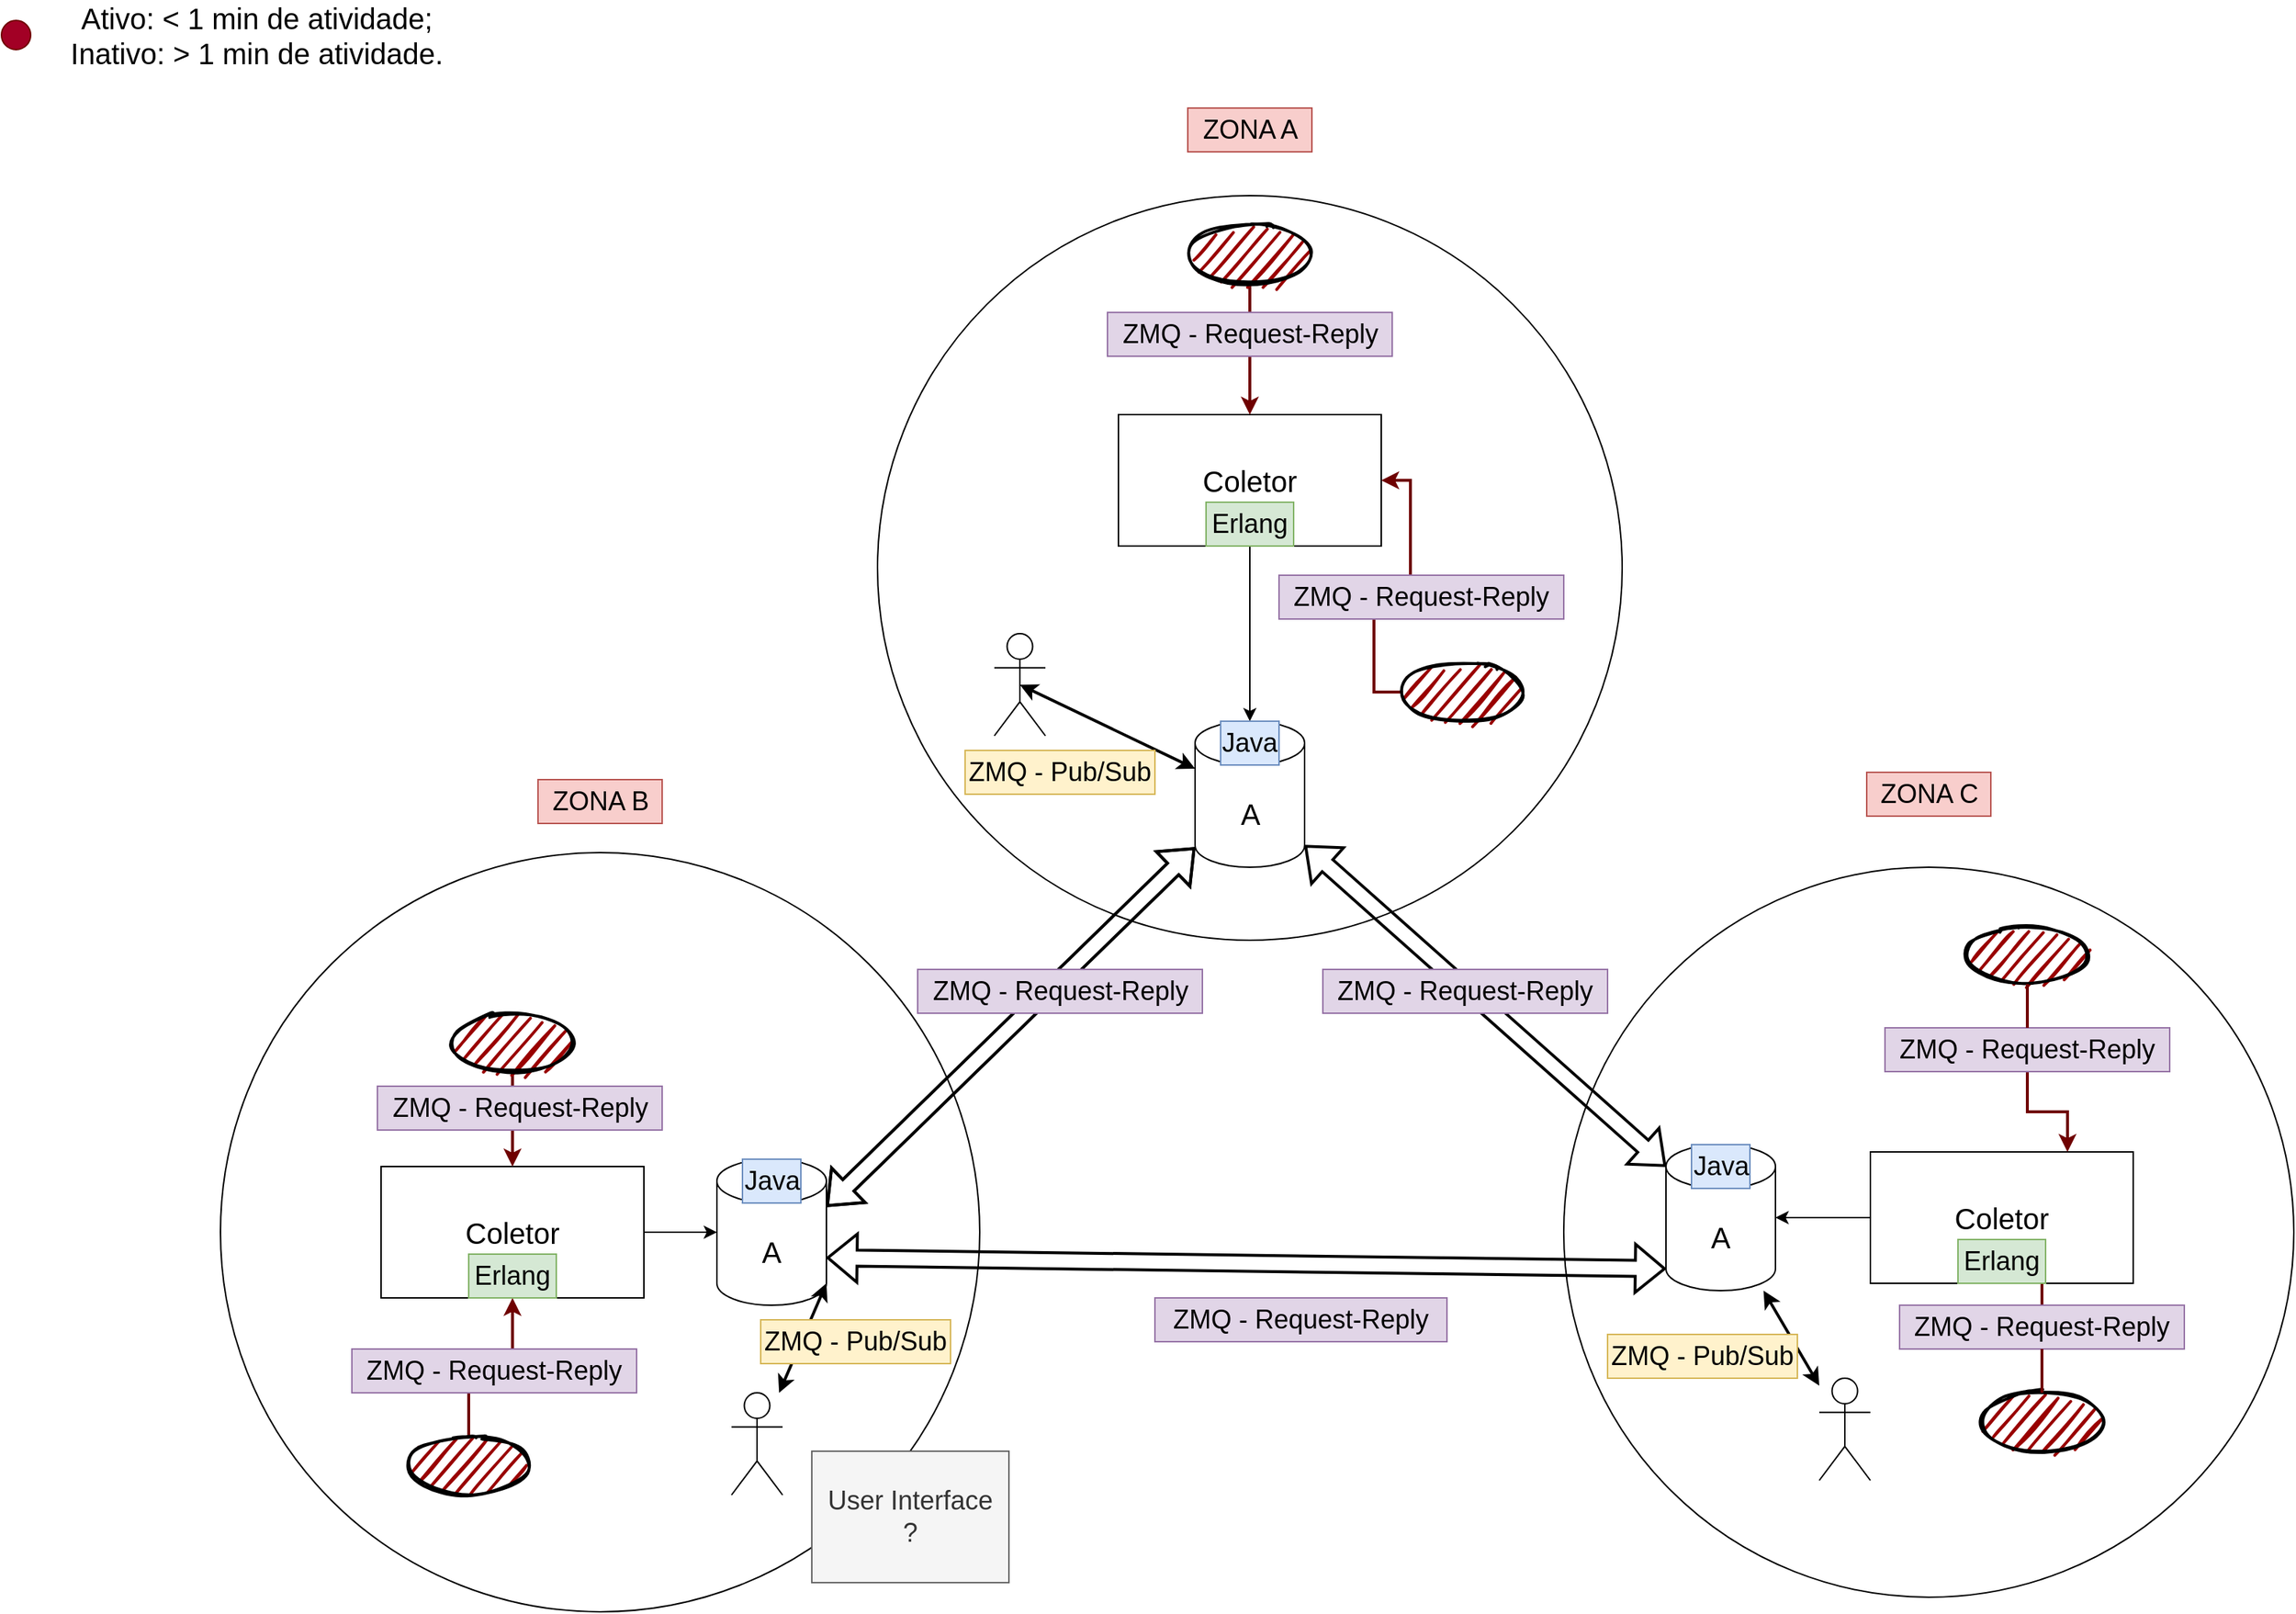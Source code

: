 <mxfile version="15.5.6" type="device"><diagram id="vHoxuiM1EYQ8TxPqsNjq" name="Page-1"><mxGraphModel dx="3177" dy="2230" grid="1" gridSize="10" guides="1" tooltips="1" connect="1" arrows="1" fold="1" page="0" pageScale="1" pageWidth="827" pageHeight="1169" math="0" shadow="0"><root><mxCell id="0"/><mxCell id="1" parent="0"/><mxCell id="LjaF-xkqJ1CBnMHrHshN-6" value="" style="ellipse;whiteSpace=wrap;html=1;aspect=fixed;" parent="1" vertex="1"><mxGeometry x="-800" y="-930" width="510" height="510" as="geometry"/></mxCell><mxCell id="LjaF-xkqJ1CBnMHrHshN-7" value="" style="ellipse;whiteSpace=wrap;html=1;aspect=fixed;" parent="1" vertex="1"><mxGeometry x="-330" y="-470" width="500" height="500" as="geometry"/></mxCell><mxCell id="LjaF-xkqJ1CBnMHrHshN-8" value="" style="ellipse;whiteSpace=wrap;html=1;aspect=fixed;" parent="1" vertex="1"><mxGeometry x="-1250" y="-480" width="520" height="520" as="geometry"/></mxCell><mxCell id="LjaF-xkqJ1CBnMHrHshN-15" style="edgeStyle=orthogonalEdgeStyle;rounded=0;orthogonalLoop=1;jettySize=auto;html=1;fontSize=20;" parent="1" source="LjaF-xkqJ1CBnMHrHshN-9" target="LjaF-xkqJ1CBnMHrHshN-10" edge="1"><mxGeometry relative="1" as="geometry"/></mxCell><mxCell id="LjaF-xkqJ1CBnMHrHshN-9" value="&lt;font style=&quot;font-size: 20px&quot;&gt;Coletor&lt;/font&gt;" style="rounded=0;whiteSpace=wrap;html=1;" parent="1" vertex="1"><mxGeometry x="-1140" y="-265" width="180" height="90" as="geometry"/></mxCell><mxCell id="LjaF-xkqJ1CBnMHrHshN-10" value="&lt;font style=&quot;font-size: 20px&quot;&gt;A&lt;/font&gt;" style="shape=cylinder3;whiteSpace=wrap;html=1;boundedLbl=1;backgroundOutline=1;size=15;" parent="1" vertex="1"><mxGeometry x="-910" y="-270" width="75" height="100" as="geometry"/></mxCell><mxCell id="LjaF-xkqJ1CBnMHrHshN-11" value="&lt;font style=&quot;font-size: 20px&quot;&gt;A&lt;/font&gt;" style="shape=cylinder3;whiteSpace=wrap;html=1;boundedLbl=1;backgroundOutline=1;size=15;" parent="1" vertex="1"><mxGeometry x="-260" y="-280" width="75" height="100" as="geometry"/></mxCell><mxCell id="LjaF-xkqJ1CBnMHrHshN-12" value="&lt;font style=&quot;font-size: 20px&quot;&gt;A&lt;/font&gt;" style="shape=cylinder3;whiteSpace=wrap;html=1;boundedLbl=1;backgroundOutline=1;size=15;" parent="1" vertex="1"><mxGeometry x="-582.5" y="-570" width="75" height="100" as="geometry"/></mxCell><mxCell id="LjaF-xkqJ1CBnMHrHshN-17" style="edgeStyle=orthogonalEdgeStyle;rounded=0;orthogonalLoop=1;jettySize=auto;html=1;fontSize=20;" parent="1" source="LjaF-xkqJ1CBnMHrHshN-13" target="LjaF-xkqJ1CBnMHrHshN-11" edge="1"><mxGeometry relative="1" as="geometry"/></mxCell><mxCell id="LjaF-xkqJ1CBnMHrHshN-13" value="&lt;font style=&quot;font-size: 20px&quot;&gt;Coletor&lt;/font&gt;" style="rounded=0;whiteSpace=wrap;html=1;" parent="1" vertex="1"><mxGeometry x="-120" y="-275" width="180" height="90" as="geometry"/></mxCell><mxCell id="LjaF-xkqJ1CBnMHrHshN-16" style="edgeStyle=orthogonalEdgeStyle;rounded=0;orthogonalLoop=1;jettySize=auto;html=1;fontSize=20;" parent="1" source="LjaF-xkqJ1CBnMHrHshN-14" target="LjaF-xkqJ1CBnMHrHshN-12" edge="1"><mxGeometry relative="1" as="geometry"/></mxCell><mxCell id="LjaF-xkqJ1CBnMHrHshN-14" value="&lt;font style=&quot;font-size: 20px&quot;&gt;Coletor&lt;/font&gt;" style="rounded=0;whiteSpace=wrap;html=1;" parent="1" vertex="1"><mxGeometry x="-635" y="-780" width="180" height="90" as="geometry"/></mxCell><mxCell id="LjaF-xkqJ1CBnMHrHshN-34" style="edgeStyle=orthogonalEdgeStyle;rounded=0;orthogonalLoop=1;jettySize=auto;html=1;fontSize=20;fillColor=#a20025;strokeColor=#6F0000;strokeWidth=2;" parent="1" source="LjaF-xkqJ1CBnMHrHshN-18" target="LjaF-xkqJ1CBnMHrHshN-9" edge="1"><mxGeometry relative="1" as="geometry"/></mxCell><mxCell id="LjaF-xkqJ1CBnMHrHshN-18" value="" style="ellipse;whiteSpace=wrap;html=1;strokeWidth=2;fillWeight=2;hachureGap=8;fillColor=#990000;fillStyle=dots;sketch=1;fontSize=20;" parent="1" vertex="1"><mxGeometry x="-1120" y="-80" width="80" height="40" as="geometry"/></mxCell><mxCell id="LjaF-xkqJ1CBnMHrHshN-33" style="edgeStyle=orthogonalEdgeStyle;rounded=0;orthogonalLoop=1;jettySize=auto;html=1;entryX=0.5;entryY=0;entryDx=0;entryDy=0;fontSize=20;fillColor=#a20025;strokeColor=#6F0000;strokeWidth=2;" parent="1" source="LjaF-xkqJ1CBnMHrHshN-21" target="LjaF-xkqJ1CBnMHrHshN-9" edge="1"><mxGeometry relative="1" as="geometry"/></mxCell><mxCell id="LjaF-xkqJ1CBnMHrHshN-21" value="" style="ellipse;whiteSpace=wrap;html=1;strokeWidth=2;fillWeight=2;hachureGap=8;fillColor=#990000;fillStyle=dots;sketch=1;fontSize=20;" parent="1" vertex="1"><mxGeometry x="-1090" y="-370" width="80" height="40" as="geometry"/></mxCell><mxCell id="LjaF-xkqJ1CBnMHrHshN-30" style="edgeStyle=orthogonalEdgeStyle;rounded=0;orthogonalLoop=1;jettySize=auto;html=1;entryX=1;entryY=0.5;entryDx=0;entryDy=0;fontSize=20;fillColor=#a20025;strokeColor=#6F0000;strokeWidth=2;" parent="1" source="LjaF-xkqJ1CBnMHrHshN-22" target="LjaF-xkqJ1CBnMHrHshN-14" edge="1"><mxGeometry relative="1" as="geometry"/></mxCell><mxCell id="LjaF-xkqJ1CBnMHrHshN-22" value="" style="ellipse;whiteSpace=wrap;html=1;strokeWidth=2;fillWeight=2;hachureGap=8;fillColor=#990000;fillStyle=dots;sketch=1;fontSize=20;" parent="1" vertex="1"><mxGeometry x="-440" y="-610" width="80" height="40" as="geometry"/></mxCell><mxCell id="LjaF-xkqJ1CBnMHrHshN-32" style="edgeStyle=orthogonalEdgeStyle;rounded=0;orthogonalLoop=1;jettySize=auto;html=1;fontSize=20;fillColor=#a20025;strokeColor=#6F0000;strokeWidth=2;" parent="1" source="LjaF-xkqJ1CBnMHrHshN-23" target="LjaF-xkqJ1CBnMHrHshN-14" edge="1"><mxGeometry relative="1" as="geometry"/></mxCell><mxCell id="LjaF-xkqJ1CBnMHrHshN-23" value="" style="ellipse;whiteSpace=wrap;html=1;strokeWidth=2;fillWeight=2;hachureGap=8;fillColor=#990000;fillStyle=dots;sketch=1;fontSize=20;" parent="1" vertex="1"><mxGeometry x="-585" y="-910" width="80" height="40" as="geometry"/></mxCell><mxCell id="LjaF-xkqJ1CBnMHrHshN-35" style="edgeStyle=orthogonalEdgeStyle;rounded=0;orthogonalLoop=1;jettySize=auto;html=1;fontSize=20;fillColor=#a20025;strokeColor=#6F0000;strokeWidth=2;startArrow=none;" parent="1" source="y54bXQAiPs5tKJGlPznN-6" target="LjaF-xkqJ1CBnMHrHshN-13" edge="1"><mxGeometry relative="1" as="geometry"/></mxCell><mxCell id="LjaF-xkqJ1CBnMHrHshN-25" value="" style="ellipse;whiteSpace=wrap;html=1;strokeWidth=2;fillWeight=2;hachureGap=8;fillColor=#990000;fillStyle=dots;sketch=1;fontSize=20;" parent="1" vertex="1"><mxGeometry x="-42.5" y="-110" width="80" height="40" as="geometry"/></mxCell><mxCell id="LjaF-xkqJ1CBnMHrHshN-36" style="edgeStyle=orthogonalEdgeStyle;rounded=0;orthogonalLoop=1;jettySize=auto;html=1;entryX=0.75;entryY=0;entryDx=0;entryDy=0;fontSize=20;fillColor=#a20025;strokeColor=#6F0000;strokeWidth=2;startArrow=none;" parent="1" source="y54bXQAiPs5tKJGlPznN-4" target="LjaF-xkqJ1CBnMHrHshN-13" edge="1"><mxGeometry relative="1" as="geometry"/></mxCell><mxCell id="LjaF-xkqJ1CBnMHrHshN-28" value="" style="ellipse;whiteSpace=wrap;html=1;strokeWidth=2;fillWeight=2;hachureGap=8;fillColor=#990000;fillStyle=dots;sketch=1;fontSize=20;" parent="1" vertex="1"><mxGeometry x="-52.5" y="-430" width="80" height="40" as="geometry"/></mxCell><mxCell id="LjaF-xkqJ1CBnMHrHshN-37" value="" style="shape=umlActor;verticalLabelPosition=bottom;verticalAlign=top;html=1;outlineConnect=0;fontSize=20;" parent="1" vertex="1"><mxGeometry x="-900" y="-110" width="35" height="70" as="geometry"/></mxCell><mxCell id="LjaF-xkqJ1CBnMHrHshN-38" value="" style="shape=umlActor;verticalLabelPosition=bottom;verticalAlign=top;html=1;outlineConnect=0;fontSize=20;" parent="1" vertex="1"><mxGeometry x="-720" y="-630" width="35" height="70" as="geometry"/></mxCell><mxCell id="LjaF-xkqJ1CBnMHrHshN-39" value="" style="shape=umlActor;verticalLabelPosition=bottom;verticalAlign=top;html=1;outlineConnect=0;fontSize=20;" parent="1" vertex="1"><mxGeometry x="-155" y="-120" width="35" height="70" as="geometry"/></mxCell><mxCell id="LjaF-xkqJ1CBnMHrHshN-40" value="" style="endArrow=classic;startArrow=classic;html=1;rounded=0;fontSize=20;strokeWidth=2;exitX=0.5;exitY=0.5;exitDx=0;exitDy=0;exitPerimeter=0;entryX=0;entryY=0;entryDx=0;entryDy=32.5;entryPerimeter=0;" parent="1" source="LjaF-xkqJ1CBnMHrHshN-38" target="LjaF-xkqJ1CBnMHrHshN-12" edge="1"><mxGeometry width="50" height="50" relative="1" as="geometry"><mxPoint x="-600" y="-400" as="sourcePoint"/><mxPoint x="-550" y="-450" as="targetPoint"/></mxGeometry></mxCell><mxCell id="LjaF-xkqJ1CBnMHrHshN-41" value="" style="endArrow=classic;startArrow=classic;html=1;rounded=0;fontSize=20;strokeWidth=2;" parent="1" source="LjaF-xkqJ1CBnMHrHshN-39" target="LjaF-xkqJ1CBnMHrHshN-11" edge="1"><mxGeometry width="50" height="50" relative="1" as="geometry"><mxPoint x="-165" y="-117.5" as="sourcePoint"/><mxPoint x="-85" y="-90" as="targetPoint"/></mxGeometry></mxCell><mxCell id="LjaF-xkqJ1CBnMHrHshN-42" value="" style="endArrow=classic;startArrow=classic;html=1;rounded=0;fontSize=20;strokeWidth=2;entryX=1;entryY=1;entryDx=0;entryDy=-15;entryPerimeter=0;" parent="1" source="LjaF-xkqJ1CBnMHrHshN-37" target="LjaF-xkqJ1CBnMHrHshN-10" edge="1"><mxGeometry width="50" height="50" relative="1" as="geometry"><mxPoint x="-800" y="-150" as="sourcePoint"/><mxPoint x="-720" y="-122.5" as="targetPoint"/></mxGeometry></mxCell><mxCell id="LjaF-xkqJ1CBnMHrHshN-45" value="" style="shape=flexArrow;endArrow=classic;startArrow=classic;html=1;rounded=0;fontSize=20;strokeWidth=2;exitX=1;exitY=0;exitDx=0;exitDy=32.5;exitPerimeter=0;" parent="1" source="LjaF-xkqJ1CBnMHrHshN-10" target="LjaF-xkqJ1CBnMHrHshN-12" edge="1"><mxGeometry width="100" height="100" relative="1" as="geometry"><mxPoint x="-620" y="-320" as="sourcePoint"/><mxPoint x="-520" y="-420" as="targetPoint"/></mxGeometry></mxCell><mxCell id="LjaF-xkqJ1CBnMHrHshN-46" value="" style="shape=flexArrow;endArrow=classic;startArrow=classic;html=1;rounded=0;fontSize=20;strokeWidth=2;exitX=1;exitY=0;exitDx=0;exitDy=32.5;exitPerimeter=0;" parent="1" edge="1"><mxGeometry width="100" height="100" relative="1" as="geometry"><mxPoint x="-835" y="-237.5" as="sourcePoint"/><mxPoint x="-582.5" y="-483.47" as="targetPoint"/></mxGeometry></mxCell><mxCell id="LjaF-xkqJ1CBnMHrHshN-48" value="" style="shape=flexArrow;endArrow=classic;startArrow=classic;html=1;rounded=0;fontSize=20;strokeWidth=2;exitX=1;exitY=0;exitDx=0;exitDy=67.5;exitPerimeter=0;entryX=0;entryY=1;entryDx=0;entryDy=-15;entryPerimeter=0;" parent="1" source="LjaF-xkqJ1CBnMHrHshN-10" target="LjaF-xkqJ1CBnMHrHshN-11" edge="1"><mxGeometry width="100" height="100" relative="1" as="geometry"><mxPoint x="-815" y="-217.5" as="sourcePoint"/><mxPoint x="-562.5" y="-463.47" as="targetPoint"/></mxGeometry></mxCell><mxCell id="LjaF-xkqJ1CBnMHrHshN-50" value="" style="ellipse;whiteSpace=wrap;html=1;aspect=fixed;fontSize=20;fillColor=#a20025;fontColor=#ffffff;strokeColor=#6F0000;" parent="1" vertex="1"><mxGeometry x="-1400" y="-1050" width="20" height="20" as="geometry"/></mxCell><mxCell id="LjaF-xkqJ1CBnMHrHshN-55" value="Ativo: &amp;lt; 1 min de atividade;&lt;br&gt;Inativo: &amp;gt; 1 min de atividade." style="text;html=1;strokeColor=none;fillColor=none;align=center;verticalAlign=middle;whiteSpace=wrap;rounded=0;fontSize=20;fontColor=#000000;" parent="1" vertex="1"><mxGeometry x="-1370" y="-1055" width="290" height="30" as="geometry"/></mxCell><mxCell id="kui3OJwCT8qO7YecN42o-1" value="Text" style="text;html=1;strokeColor=none;fillColor=none;align=center;verticalAlign=middle;whiteSpace=wrap;rounded=0;" parent="1" vertex="1"><mxGeometry x="-660" y="-560" width="60" height="30" as="geometry"/></mxCell><mxCell id="kui3OJwCT8qO7YecN42o-2" value="&lt;font style=&quot;font-size: 18px&quot;&gt;ZONA A&lt;/font&gt;" style="text;html=1;strokeColor=#b85450;fillColor=#f8cecc;align=center;verticalAlign=middle;whiteSpace=wrap;rounded=0;" parent="1" vertex="1"><mxGeometry x="-587.5" y="-990" width="85" height="30" as="geometry"/></mxCell><mxCell id="kui3OJwCT8qO7YecN42o-3" value="&lt;font style=&quot;font-size: 18px&quot;&gt;ZONA B&lt;/font&gt;" style="text;html=1;strokeColor=#b85450;fillColor=#f8cecc;align=center;verticalAlign=middle;whiteSpace=wrap;rounded=0;" parent="1" vertex="1"><mxGeometry x="-1032.5" y="-530" width="85" height="30" as="geometry"/></mxCell><mxCell id="kui3OJwCT8qO7YecN42o-4" value="&lt;font style=&quot;font-size: 18px&quot;&gt;ZONA C&lt;/font&gt;" style="text;html=1;strokeColor=#b85450;fillColor=#f8cecc;align=center;verticalAlign=middle;whiteSpace=wrap;rounded=0;" parent="1" vertex="1"><mxGeometry x="-122.5" y="-535" width="85" height="30" as="geometry"/></mxCell><mxCell id="kui3OJwCT8qO7YecN42o-5" value="Erlang" style="text;html=1;strokeColor=#82b366;fillColor=#d5e8d4;align=center;verticalAlign=middle;whiteSpace=wrap;rounded=0;fontSize=18;" parent="1" vertex="1"><mxGeometry x="-1080" y="-205" width="60" height="30" as="geometry"/></mxCell><mxCell id="kui3OJwCT8qO7YecN42o-6" value="Erlang" style="text;html=1;strokeColor=#82b366;fillColor=#d5e8d4;align=center;verticalAlign=middle;whiteSpace=wrap;rounded=0;fontSize=18;" parent="1" vertex="1"><mxGeometry x="-60" y="-215" width="60" height="30" as="geometry"/></mxCell><mxCell id="kui3OJwCT8qO7YecN42o-7" value="Erlang" style="text;html=1;strokeColor=#82b366;fillColor=#d5e8d4;align=center;verticalAlign=middle;whiteSpace=wrap;rounded=0;fontSize=18;" parent="1" vertex="1"><mxGeometry x="-575" y="-720" width="60" height="30" as="geometry"/></mxCell><mxCell id="kui3OJwCT8qO7YecN42o-8" value="Java" style="text;html=1;strokeColor=#6c8ebf;fillColor=#dae8fc;align=center;verticalAlign=middle;whiteSpace=wrap;rounded=0;fontSize=18;" parent="1" vertex="1"><mxGeometry x="-892.5" y="-270" width="40" height="30" as="geometry"/></mxCell><mxCell id="kui3OJwCT8qO7YecN42o-10" value="Java" style="text;html=1;strokeColor=#6c8ebf;fillColor=#dae8fc;align=center;verticalAlign=middle;whiteSpace=wrap;rounded=0;fontSize=18;" parent="1" vertex="1"><mxGeometry x="-242.5" y="-280" width="40" height="30" as="geometry"/></mxCell><mxCell id="kui3OJwCT8qO7YecN42o-11" value="Java" style="text;html=1;strokeColor=#6c8ebf;fillColor=#dae8fc;align=center;verticalAlign=middle;whiteSpace=wrap;rounded=0;fontSize=18;" parent="1" vertex="1"><mxGeometry x="-565" y="-570" width="40" height="30" as="geometry"/></mxCell><mxCell id="kui3OJwCT8qO7YecN42o-12" value="ZMQ - Request-Reply" style="text;html=1;strokeColor=#9673a6;fillColor=#e1d5e7;align=center;verticalAlign=middle;whiteSpace=wrap;rounded=0;fontSize=18;" parent="1" vertex="1"><mxGeometry x="-610" y="-175" width="200" height="30" as="geometry"/></mxCell><mxCell id="kui3OJwCT8qO7YecN42o-13" value="ZMQ - Request-Reply" style="text;html=1;strokeColor=#9673a6;fillColor=#e1d5e7;align=center;verticalAlign=middle;whiteSpace=wrap;rounded=0;fontSize=18;" parent="1" vertex="1"><mxGeometry x="-772.5" y="-400" width="195" height="30" as="geometry"/></mxCell><mxCell id="kui3OJwCT8qO7YecN42o-18" value="ZMQ - Pub/Sub" style="text;html=1;strokeColor=#d6b656;fillColor=#fff2cc;align=center;verticalAlign=middle;whiteSpace=wrap;rounded=0;fontSize=18;" parent="1" vertex="1"><mxGeometry x="-880" y="-160" width="130" height="30" as="geometry"/></mxCell><mxCell id="kui3OJwCT8qO7YecN42o-19" value="ZMQ - Pub/Sub" style="text;html=1;strokeColor=#d6b656;fillColor=#fff2cc;align=center;verticalAlign=middle;whiteSpace=wrap;rounded=0;fontSize=18;" parent="1" vertex="1"><mxGeometry x="-300" y="-150" width="130" height="30" as="geometry"/></mxCell><mxCell id="kui3OJwCT8qO7YecN42o-20" value="ZMQ - Pub/Sub" style="text;html=1;strokeColor=#d6b656;fillColor=#fff2cc;align=center;verticalAlign=middle;whiteSpace=wrap;rounded=0;fontSize=18;" parent="1" vertex="1"><mxGeometry x="-740" y="-550" width="130" height="30" as="geometry"/></mxCell><mxCell id="kui3OJwCT8qO7YecN42o-21" value="User Interface&lt;br&gt;?" style="text;html=1;strokeColor=#666666;fillColor=#f5f5f5;align=center;verticalAlign=middle;whiteSpace=wrap;rounded=0;fontSize=18;fontColor=#333333;" parent="1" vertex="1"><mxGeometry x="-845" y="-70" width="135" height="90" as="geometry"/></mxCell><mxCell id="y54bXQAiPs5tKJGlPznN-1" value="" style="shape=flexArrow;endArrow=classic;startArrow=classic;html=1;rounded=0;entryX=1;entryY=1;entryDx=0;entryDy=-15;entryPerimeter=0;exitX=0;exitY=0;exitDx=0;exitDy=15;exitPerimeter=0;strokeWidth=2;" edge="1" parent="1" source="LjaF-xkqJ1CBnMHrHshN-11" target="LjaF-xkqJ1CBnMHrHshN-12"><mxGeometry width="100" height="100" relative="1" as="geometry"><mxPoint x="-500" y="-290" as="sourcePoint"/><mxPoint x="-400" y="-390" as="targetPoint"/></mxGeometry></mxCell><mxCell id="kui3OJwCT8qO7YecN42o-14" value="ZMQ - Request-Reply" style="text;html=1;strokeColor=#9673a6;fillColor=#e1d5e7;align=center;verticalAlign=middle;whiteSpace=wrap;rounded=0;fontSize=18;" parent="1" vertex="1"><mxGeometry x="-495" y="-400" width="195" height="30" as="geometry"/></mxCell><mxCell id="y54bXQAiPs5tKJGlPznN-2" value="ZMQ - Request-Reply" style="text;html=1;strokeColor=#9673a6;fillColor=#e1d5e7;align=center;verticalAlign=middle;whiteSpace=wrap;rounded=0;fontSize=18;" vertex="1" parent="1"><mxGeometry x="-642.5" y="-850" width="195" height="30" as="geometry"/></mxCell><mxCell id="y54bXQAiPs5tKJGlPznN-3" value="ZMQ - Request-Reply" style="text;html=1;strokeColor=#9673a6;fillColor=#e1d5e7;align=center;verticalAlign=middle;whiteSpace=wrap;rounded=0;fontSize=18;" vertex="1" parent="1"><mxGeometry x="-525" y="-670" width="195" height="30" as="geometry"/></mxCell><mxCell id="y54bXQAiPs5tKJGlPznN-4" value="ZMQ - Request-Reply" style="text;html=1;strokeColor=#9673a6;fillColor=#e1d5e7;align=center;verticalAlign=middle;whiteSpace=wrap;rounded=0;fontSize=18;" vertex="1" parent="1"><mxGeometry x="-110" y="-360" width="195" height="30" as="geometry"/></mxCell><mxCell id="y54bXQAiPs5tKJGlPznN-5" value="" style="edgeStyle=orthogonalEdgeStyle;rounded=0;orthogonalLoop=1;jettySize=auto;html=1;entryX=0.5;entryY=0;entryDx=0;entryDy=0;fontSize=20;fillColor=#a20025;strokeColor=#6F0000;strokeWidth=2;endArrow=none;" edge="1" parent="1" source="LjaF-xkqJ1CBnMHrHshN-28" target="y54bXQAiPs5tKJGlPznN-4"><mxGeometry relative="1" as="geometry"><mxPoint x="-50" y="-360" as="sourcePoint"/><mxPoint x="15" y="-275" as="targetPoint"/></mxGeometry></mxCell><mxCell id="y54bXQAiPs5tKJGlPznN-6" value="ZMQ - Request-Reply" style="text;html=1;strokeColor=#9673a6;fillColor=#e1d5e7;align=center;verticalAlign=middle;whiteSpace=wrap;rounded=0;fontSize=18;" vertex="1" parent="1"><mxGeometry x="-100" y="-170" width="195" height="30" as="geometry"/></mxCell><mxCell id="y54bXQAiPs5tKJGlPznN-7" value="" style="edgeStyle=orthogonalEdgeStyle;rounded=0;orthogonalLoop=1;jettySize=auto;html=1;fontSize=20;fillColor=#a20025;strokeColor=#6F0000;strokeWidth=2;endArrow=none;" edge="1" parent="1" source="LjaF-xkqJ1CBnMHrHshN-25" target="y54bXQAiPs5tKJGlPznN-6"><mxGeometry relative="1" as="geometry"><mxPoint x="30" y="-130" as="sourcePoint"/><mxPoint x="-30" y="-185" as="targetPoint"/></mxGeometry></mxCell><mxCell id="y54bXQAiPs5tKJGlPznN-8" value="ZMQ - Request-Reply" style="text;html=1;strokeColor=#9673a6;fillColor=#e1d5e7;align=center;verticalAlign=middle;whiteSpace=wrap;rounded=0;fontSize=18;" vertex="1" parent="1"><mxGeometry x="-1142.5" y="-320" width="195" height="30" as="geometry"/></mxCell><mxCell id="y54bXQAiPs5tKJGlPznN-9" value="ZMQ - Request-Reply" style="text;html=1;strokeColor=#9673a6;fillColor=#e1d5e7;align=center;verticalAlign=middle;whiteSpace=wrap;rounded=0;fontSize=18;" vertex="1" parent="1"><mxGeometry x="-1160" y="-140" width="195" height="30" as="geometry"/></mxCell></root></mxGraphModel></diagram></mxfile>